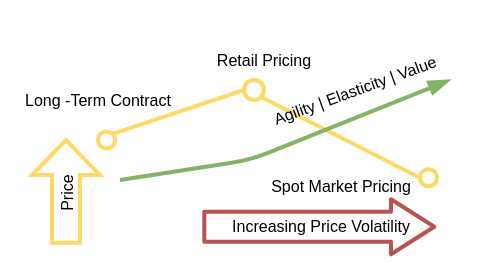 <mxfile version="10.7.3" type="github"><diagram id="mCOAnrKx57ZMJhp0W0J7" name="Page-1"><mxGraphModel dx="697" dy="358" grid="1" gridSize="10" guides="1" tooltips="1" connect="1" arrows="1" fold="1" page="1" pageScale="1" pageWidth="827" pageHeight="1169" math="0" shadow="0"><root><mxCell id="0"/><mxCell id="1" parent="0"/><mxCell id="BURcEhXKDIgKA0giNNfk-23" value="Spot Market Pricing" style="text;html=1;strokeColor=none;fillColor=none;align=center;verticalAlign=middle;whiteSpace=wrap;rounded=0;fontSize=8;fontStyle=0;strokeWidth=2;" vertex="1" parent="1"><mxGeometry x="151.5" y="141" width="97" height="24" as="geometry"/></mxCell><mxCell id="BURcEhXKDIgKA0giNNfk-36" value="" style="group;fontStyle=0;strokeWidth=2;fontSize=8;" vertex="1" connectable="0" parent="1"><mxGeometry x="40" y="130" width="230" height="60" as="geometry"/></mxCell><mxCell id="BURcEhXKDIgKA0giNNfk-13" value="Price&amp;nbsp;" style="html=1;align=center;verticalAlign=middle;shape=mxgraph.arrows2.arrow;dy=0.59;dx=17.5;direction=north;notch=0;flipV=0;horizontal=0;fontSize=8;fontStyle=0;rounded=1;labelBackgroundColor=#ffffff;endArrow=classic;endSize=8.33;strokeColor=#FFD966;strokeWidth=2;fillColor=none;" vertex="1" parent="BURcEhXKDIgKA0giNNfk-36"><mxGeometry x="6" width="34" height="51.429" as="geometry"/></mxCell><mxCell id="BURcEhXKDIgKA0giNNfk-24" value="Increasing Price Volatility" style="shape=flexArrow;endArrow=classic;html=1;endWidth=10.5;endSize=6.555;width=14;fontSize=8;fontStyle=0;fillColor=none;strokeColor=#b85450;strokeWidth=2;" edge="1" parent="BURcEhXKDIgKA0giNNfk-36"><mxGeometry width="50" height="50" relative="1" as="geometry"><mxPoint x="91.162" y="43.393" as="sourcePoint"/><mxPoint x="208.161" y="43.393" as="targetPoint"/></mxGeometry></mxCell><mxCell id="BURcEhXKDIgKA0giNNfk-29" value="" style="ellipse;whiteSpace=wrap;html=1;aspect=fixed;fontSize=8;rounded=1;strokeColor=#FFD966;strokeWidth=2;labelBackgroundColor=#ffffff;spacing=0;endArrow=none;fontStyle=0" vertex="1" parent="BURcEhXKDIgKA0giNNfk-36"><mxGeometry x="39" y="-4.286" width="8.571" height="8.571" as="geometry"/></mxCell><mxCell id="BURcEhXKDIgKA0giNNfk-30" value="" style="ellipse;whiteSpace=wrap;html=1;aspect=fixed;fontSize=8;rounded=1;strokeColor=#FFD966;strokeWidth=2;labelBackgroundColor=#ffffff;spacing=0;endArrow=none;fontStyle=0" vertex="1" parent="BURcEhXKDIgKA0giNNfk-36"><mxGeometry x="200" y="14.571" width="8.571" height="8.571" as="geometry"/></mxCell><mxCell id="BURcEhXKDIgKA0giNNfk-18" value="" style="endArrow=none;html=1;fontSize=8;strokeColor=#FFD966;strokeWidth=2;spacing=0;fontStyle=0;entryX=0;entryY=0.5;entryDx=0;entryDy=0;exitX=1;exitY=1;exitDx=0;exitDy=0;" edge="1" parent="1" source="BURcEhXKDIgKA0giNNfk-27" target="BURcEhXKDIgKA0giNNfk-30"><mxGeometry width="50" height="50" relative="1" as="geometry"><mxPoint x="170" y="100" as="sourcePoint"/><mxPoint x="340" y="80" as="targetPoint"/></mxGeometry></mxCell><mxCell id="BURcEhXKDIgKA0giNNfk-28" value="" style="endArrow=none;html=1;fontSize=8;spacing=0;comic=0;strokeWidth=2;strokeColor=#FFD966;fontStyle=0;entryX=0;entryY=0.5;entryDx=0;entryDy=0;exitX=1;exitY=0;exitDx=0;exitDy=0;" edge="1" parent="1" source="BURcEhXKDIgKA0giNNfk-29" target="BURcEhXKDIgKA0giNNfk-27"><mxGeometry width="50" height="50" relative="1" as="geometry"><mxPoint x="50" y="130" as="sourcePoint"/><mxPoint x="180" y="80" as="targetPoint"/></mxGeometry></mxCell><mxCell id="BURcEhXKDIgKA0giNNfk-21" value="Long -Term Contract" style="text;html=1;strokeColor=none;fillColor=none;align=center;verticalAlign=middle;whiteSpace=wrap;rounded=0;fontSize=8;fontStyle=0;strokeWidth=2;" vertex="1" parent="1"><mxGeometry x="30" y="100" width="98" height="20" as="geometry"/></mxCell><mxCell id="BURcEhXKDIgKA0giNNfk-37" value="" style="group;fontStyle=0;strokeWidth=2;fontSize=8;" vertex="1" connectable="0" parent="1"><mxGeometry x="125" y="60" width="150" height="70" as="geometry"/></mxCell><mxCell id="BURcEhXKDIgKA0giNNfk-22" value="Retail Pricing" style="text;html=1;strokeColor=none;fillColor=none;align=center;verticalAlign=middle;whiteSpace=wrap;rounded=0;fontSize=8;fontStyle=0;strokeWidth=2;" vertex="1" parent="BURcEhXKDIgKA0giNNfk-37"><mxGeometry x="7" y="20" width="60" height="20" as="geometry"/></mxCell><mxCell id="BURcEhXKDIgKA0giNNfk-31" value="" style="endArrow=blockThin;html=1;strokeColor=#82b366;strokeWidth=2;fillColor=#d5e8d4;fontSize=8;endFill=1;fontStyle=0" edge="1" parent="BURcEhXKDIgKA0giNNfk-37"><mxGeometry width="50" height="50" relative="1" as="geometry"><mxPoint x="-35" y="90" as="sourcePoint"/><mxPoint x="130" y="40" as="targetPoint"/><Array as="points"><mxPoint x="30" y="80"/></Array></mxGeometry></mxCell><mxCell id="BURcEhXKDIgKA0giNNfk-27" value="" style="ellipse;whiteSpace=wrap;html=1;aspect=fixed;fontSize=8;rounded=1;strokeColor=#FFD966;strokeWidth=2;labelBackgroundColor=#ffffff;spacing=0;endArrow=none;fontStyle=0" vertex="1" parent="BURcEhXKDIgKA0giNNfk-37"><mxGeometry x="27" y="40" width="10" height="10" as="geometry"/></mxCell><mxCell id="BURcEhXKDIgKA0giNNfk-32" value="Agility | Elasticity | Value" style="text;html=1;strokeColor=none;fillColor=none;align=center;verticalAlign=middle;whiteSpace=wrap;rounded=0;fontSize=8;rotation=-20;fontStyle=0;strokeWidth=2;" vertex="1" parent="BURcEhXKDIgKA0giNNfk-37"><mxGeometry x="20" y="35" width="125" height="20" as="geometry"/></mxCell></root></mxGraphModel></diagram></mxfile>